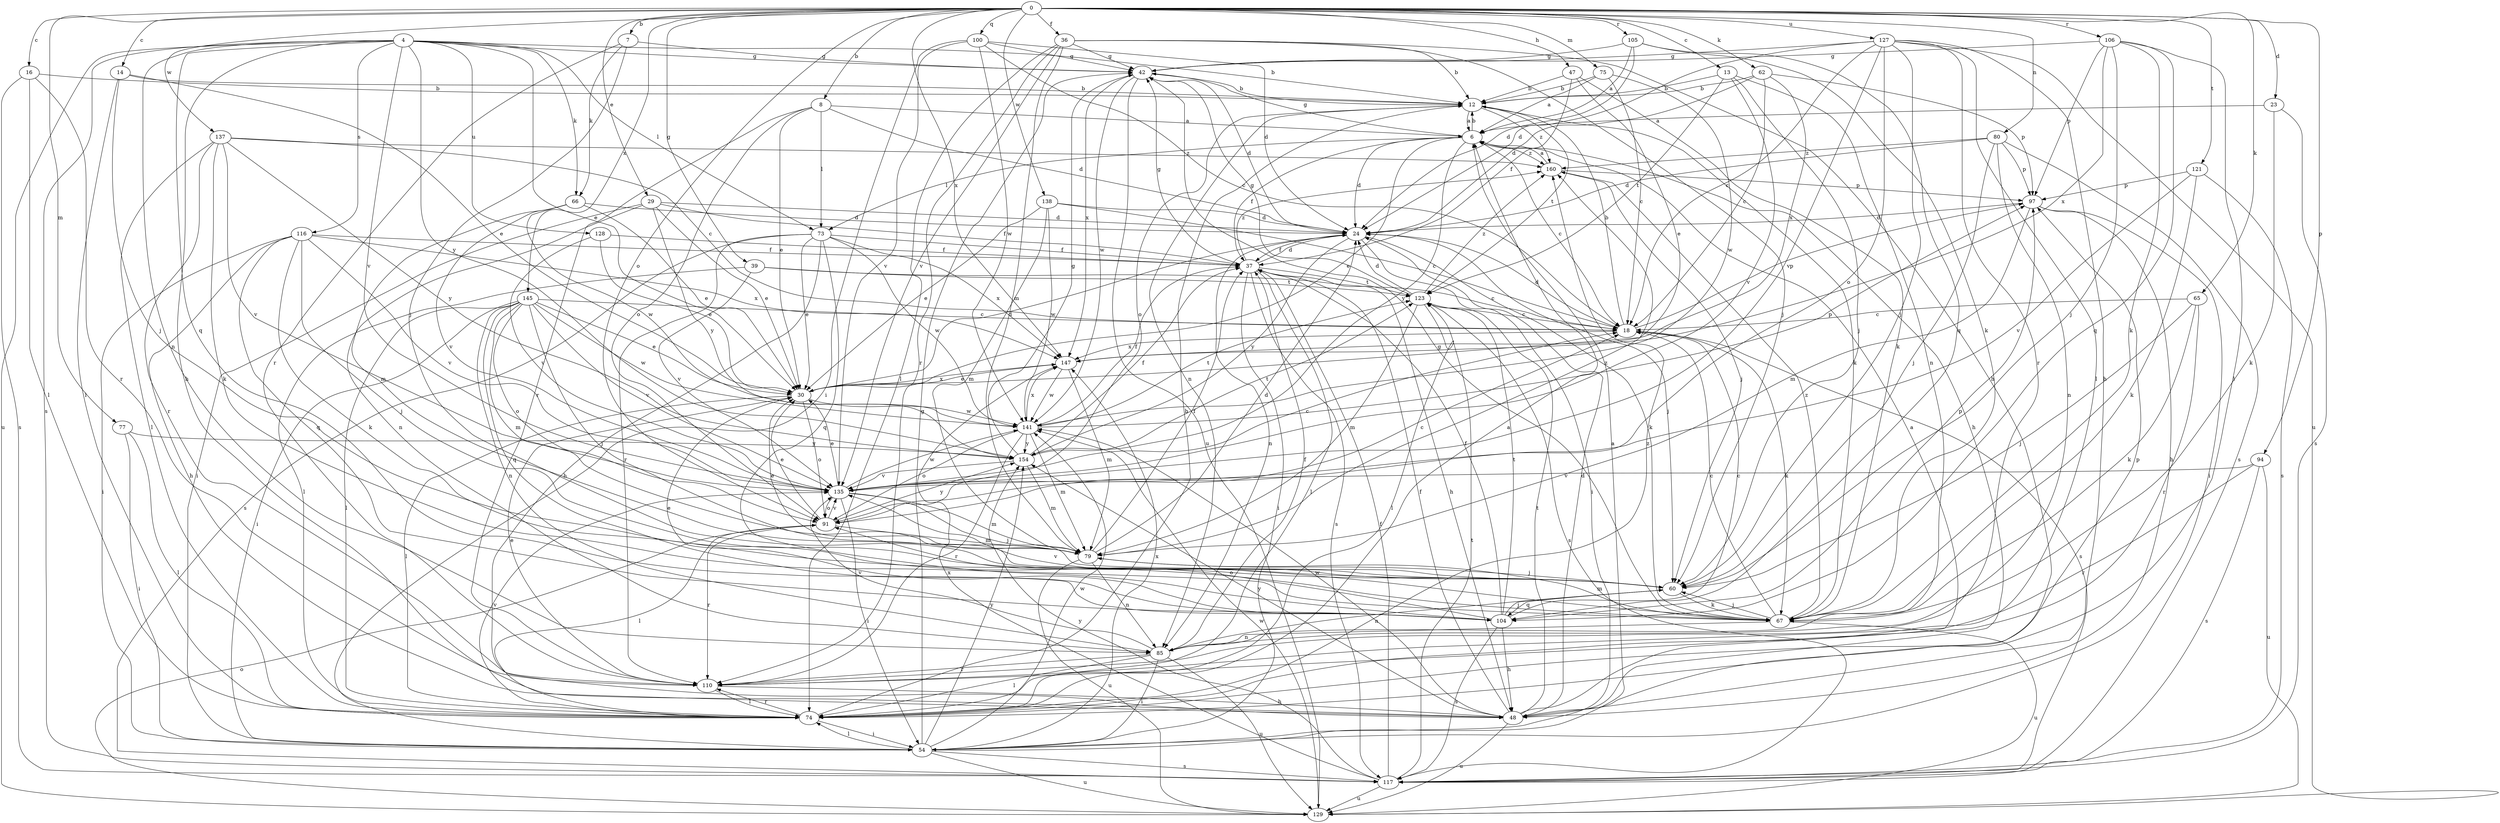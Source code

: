 strict digraph  {
0;
4;
6;
7;
8;
12;
13;
14;
16;
18;
23;
24;
29;
30;
36;
37;
39;
42;
47;
48;
54;
60;
62;
65;
66;
67;
73;
74;
75;
77;
79;
80;
85;
91;
94;
97;
100;
104;
105;
106;
110;
116;
117;
121;
123;
127;
128;
129;
135;
137;
138;
141;
145;
147;
154;
160;
0 -> 7  [label=b];
0 -> 8  [label=b];
0 -> 13  [label=c];
0 -> 14  [label=c];
0 -> 16  [label=c];
0 -> 23  [label=d];
0 -> 29  [label=e];
0 -> 36  [label=f];
0 -> 39  [label=g];
0 -> 47  [label=h];
0 -> 62  [label=k];
0 -> 65  [label=k];
0 -> 75  [label=m];
0 -> 77  [label=m];
0 -> 80  [label=n];
0 -> 91  [label=o];
0 -> 94  [label=p];
0 -> 100  [label=q];
0 -> 105  [label=r];
0 -> 106  [label=r];
0 -> 121  [label=t];
0 -> 127  [label=u];
0 -> 137  [label=w];
0 -> 138  [label=w];
0 -> 145  [label=x];
0 -> 147  [label=x];
4 -> 12  [label=b];
4 -> 30  [label=e];
4 -> 42  [label=g];
4 -> 48  [label=h];
4 -> 66  [label=k];
4 -> 73  [label=l];
4 -> 85  [label=n];
4 -> 104  [label=q];
4 -> 116  [label=s];
4 -> 117  [label=s];
4 -> 128  [label=u];
4 -> 129  [label=u];
4 -> 135  [label=v];
4 -> 154  [label=y];
6 -> 12  [label=b];
6 -> 18  [label=c];
6 -> 24  [label=d];
6 -> 30  [label=e];
6 -> 37  [label=f];
6 -> 42  [label=g];
6 -> 48  [label=h];
6 -> 73  [label=l];
6 -> 154  [label=y];
6 -> 160  [label=z];
7 -> 42  [label=g];
7 -> 60  [label=j];
7 -> 66  [label=k];
7 -> 110  [label=r];
8 -> 6  [label=a];
8 -> 24  [label=d];
8 -> 30  [label=e];
8 -> 73  [label=l];
8 -> 91  [label=o];
8 -> 110  [label=r];
12 -> 6  [label=a];
12 -> 67  [label=k];
12 -> 85  [label=n];
12 -> 91  [label=o];
12 -> 123  [label=t];
12 -> 160  [label=z];
13 -> 12  [label=b];
13 -> 60  [label=j];
13 -> 85  [label=n];
13 -> 123  [label=t];
13 -> 135  [label=v];
14 -> 12  [label=b];
14 -> 30  [label=e];
14 -> 60  [label=j];
14 -> 74  [label=l];
16 -> 12  [label=b];
16 -> 74  [label=l];
16 -> 110  [label=r];
16 -> 117  [label=s];
18 -> 12  [label=b];
18 -> 24  [label=d];
18 -> 67  [label=k];
18 -> 97  [label=p];
18 -> 117  [label=s];
18 -> 147  [label=x];
23 -> 6  [label=a];
23 -> 67  [label=k];
23 -> 117  [label=s];
24 -> 37  [label=f];
24 -> 54  [label=i];
24 -> 60  [label=j];
24 -> 67  [label=k];
24 -> 85  [label=n];
24 -> 154  [label=y];
29 -> 24  [label=d];
29 -> 30  [label=e];
29 -> 37  [label=f];
29 -> 54  [label=i];
29 -> 85  [label=n];
29 -> 154  [label=y];
30 -> 24  [label=d];
30 -> 74  [label=l];
30 -> 91  [label=o];
30 -> 141  [label=w];
30 -> 147  [label=x];
36 -> 12  [label=b];
36 -> 42  [label=g];
36 -> 48  [label=h];
36 -> 60  [label=j];
36 -> 74  [label=l];
36 -> 79  [label=m];
36 -> 110  [label=r];
36 -> 135  [label=v];
37 -> 24  [label=d];
37 -> 42  [label=g];
37 -> 48  [label=h];
37 -> 54  [label=i];
37 -> 74  [label=l];
37 -> 117  [label=s];
37 -> 123  [label=t];
37 -> 160  [label=z];
39 -> 18  [label=c];
39 -> 74  [label=l];
39 -> 123  [label=t];
39 -> 135  [label=v];
42 -> 12  [label=b];
42 -> 24  [label=d];
42 -> 129  [label=u];
42 -> 141  [label=w];
42 -> 147  [label=x];
47 -> 12  [label=b];
47 -> 30  [label=e];
47 -> 37  [label=f];
47 -> 67  [label=k];
48 -> 6  [label=a];
48 -> 24  [label=d];
48 -> 37  [label=f];
48 -> 123  [label=t];
48 -> 129  [label=u];
48 -> 141  [label=w];
48 -> 154  [label=y];
54 -> 6  [label=a];
54 -> 42  [label=g];
54 -> 74  [label=l];
54 -> 117  [label=s];
54 -> 129  [label=u];
54 -> 141  [label=w];
54 -> 147  [label=x];
54 -> 154  [label=y];
60 -> 67  [label=k];
60 -> 85  [label=n];
60 -> 104  [label=q];
62 -> 12  [label=b];
62 -> 18  [label=c];
62 -> 24  [label=d];
62 -> 97  [label=p];
62 -> 147  [label=x];
65 -> 18  [label=c];
65 -> 60  [label=j];
65 -> 67  [label=k];
65 -> 110  [label=r];
66 -> 24  [label=d];
66 -> 30  [label=e];
66 -> 79  [label=m];
66 -> 135  [label=v];
66 -> 141  [label=w];
67 -> 18  [label=c];
67 -> 42  [label=g];
67 -> 60  [label=j];
67 -> 79  [label=m];
67 -> 85  [label=n];
67 -> 129  [label=u];
67 -> 135  [label=v];
67 -> 160  [label=z];
73 -> 30  [label=e];
73 -> 37  [label=f];
73 -> 48  [label=h];
73 -> 104  [label=q];
73 -> 110  [label=r];
73 -> 117  [label=s];
73 -> 141  [label=w];
73 -> 147  [label=x];
74 -> 6  [label=a];
74 -> 12  [label=b];
74 -> 54  [label=i];
74 -> 97  [label=p];
74 -> 110  [label=r];
74 -> 135  [label=v];
74 -> 160  [label=z];
75 -> 6  [label=a];
75 -> 12  [label=b];
75 -> 18  [label=c];
75 -> 141  [label=w];
77 -> 54  [label=i];
77 -> 74  [label=l];
77 -> 154  [label=y];
79 -> 24  [label=d];
79 -> 30  [label=e];
79 -> 37  [label=f];
79 -> 60  [label=j];
79 -> 85  [label=n];
79 -> 129  [label=u];
79 -> 160  [label=z];
80 -> 24  [label=d];
80 -> 60  [label=j];
80 -> 85  [label=n];
80 -> 97  [label=p];
80 -> 117  [label=s];
80 -> 160  [label=z];
85 -> 37  [label=f];
85 -> 54  [label=i];
85 -> 74  [label=l];
85 -> 110  [label=r];
85 -> 129  [label=u];
85 -> 135  [label=v];
91 -> 18  [label=c];
91 -> 30  [label=e];
91 -> 74  [label=l];
91 -> 79  [label=m];
91 -> 110  [label=r];
91 -> 135  [label=v];
91 -> 154  [label=y];
94 -> 110  [label=r];
94 -> 117  [label=s];
94 -> 129  [label=u];
94 -> 135  [label=v];
97 -> 24  [label=d];
97 -> 48  [label=h];
97 -> 54  [label=i];
97 -> 79  [label=m];
100 -> 18  [label=c];
100 -> 24  [label=d];
100 -> 42  [label=g];
100 -> 54  [label=i];
100 -> 135  [label=v];
100 -> 141  [label=w];
104 -> 18  [label=c];
104 -> 30  [label=e];
104 -> 37  [label=f];
104 -> 48  [label=h];
104 -> 60  [label=j];
104 -> 91  [label=o];
104 -> 97  [label=p];
104 -> 117  [label=s];
104 -> 123  [label=t];
105 -> 6  [label=a];
105 -> 24  [label=d];
105 -> 42  [label=g];
105 -> 67  [label=k];
105 -> 104  [label=q];
106 -> 42  [label=g];
106 -> 60  [label=j];
106 -> 67  [label=k];
106 -> 74  [label=l];
106 -> 97  [label=p];
106 -> 104  [label=q];
106 -> 147  [label=x];
110 -> 30  [label=e];
110 -> 48  [label=h];
110 -> 74  [label=l];
116 -> 37  [label=f];
116 -> 48  [label=h];
116 -> 54  [label=i];
116 -> 60  [label=j];
116 -> 67  [label=k];
116 -> 104  [label=q];
116 -> 135  [label=v];
116 -> 147  [label=x];
117 -> 37  [label=f];
117 -> 123  [label=t];
117 -> 129  [label=u];
117 -> 147  [label=x];
117 -> 154  [label=y];
121 -> 67  [label=k];
121 -> 97  [label=p];
121 -> 117  [label=s];
121 -> 135  [label=v];
123 -> 18  [label=c];
123 -> 24  [label=d];
123 -> 42  [label=g];
123 -> 74  [label=l];
123 -> 79  [label=m];
123 -> 117  [label=s];
123 -> 160  [label=z];
127 -> 18  [label=c];
127 -> 24  [label=d];
127 -> 42  [label=g];
127 -> 48  [label=h];
127 -> 60  [label=j];
127 -> 74  [label=l];
127 -> 91  [label=o];
127 -> 110  [label=r];
127 -> 129  [label=u];
127 -> 135  [label=v];
128 -> 30  [label=e];
128 -> 37  [label=f];
128 -> 135  [label=v];
129 -> 91  [label=o];
129 -> 141  [label=w];
135 -> 18  [label=c];
135 -> 30  [label=e];
135 -> 54  [label=i];
135 -> 60  [label=j];
135 -> 79  [label=m];
135 -> 91  [label=o];
135 -> 141  [label=w];
137 -> 18  [label=c];
137 -> 67  [label=k];
137 -> 74  [label=l];
137 -> 110  [label=r];
137 -> 135  [label=v];
137 -> 154  [label=y];
137 -> 160  [label=z];
138 -> 18  [label=c];
138 -> 24  [label=d];
138 -> 30  [label=e];
138 -> 79  [label=m];
138 -> 141  [label=w];
141 -> 37  [label=f];
141 -> 79  [label=m];
141 -> 91  [label=o];
141 -> 97  [label=p];
141 -> 110  [label=r];
141 -> 123  [label=t];
141 -> 147  [label=x];
141 -> 154  [label=y];
145 -> 18  [label=c];
145 -> 30  [label=e];
145 -> 54  [label=i];
145 -> 60  [label=j];
145 -> 74  [label=l];
145 -> 79  [label=m];
145 -> 85  [label=n];
145 -> 91  [label=o];
145 -> 104  [label=q];
145 -> 135  [label=v];
145 -> 141  [label=w];
147 -> 30  [label=e];
147 -> 79  [label=m];
147 -> 141  [label=w];
154 -> 37  [label=f];
154 -> 42  [label=g];
154 -> 79  [label=m];
154 -> 123  [label=t];
154 -> 135  [label=v];
160 -> 6  [label=a];
160 -> 60  [label=j];
160 -> 97  [label=p];
}
